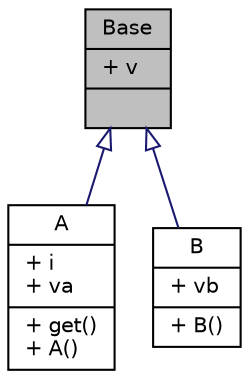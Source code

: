 digraph "Base"
{
 // INTERACTIVE_SVG=YES
  bgcolor="transparent";
  edge [fontname="Helvetica",fontsize="10",labelfontname="Helvetica",labelfontsize="10"];
  node [fontname="Helvetica",fontsize="10",shape=record];
  Node1 [label="{Base\n|+ v\l|}",height=0.2,width=0.4,color="black", fillcolor="grey75", style="filled" fontcolor="black"];
  Node1 -> Node2 [dir="back",color="midnightblue",fontsize="10",style="solid",arrowtail="onormal",fontname="Helvetica"];
  Node2 [label="{A\n|+ i\l+ va\l|+ get()\l+ A()\l}",height=0.2,width=0.4,color="black",URL="$d4/dc4/structA.html"];
  Node1 -> Node3 [dir="back",color="midnightblue",fontsize="10",style="solid",arrowtail="onormal",fontname="Helvetica"];
  Node3 [label="{B\n|+ vb\l|+ B()\l}",height=0.2,width=0.4,color="black",URL="$d9/db3/structB.html"];
}

